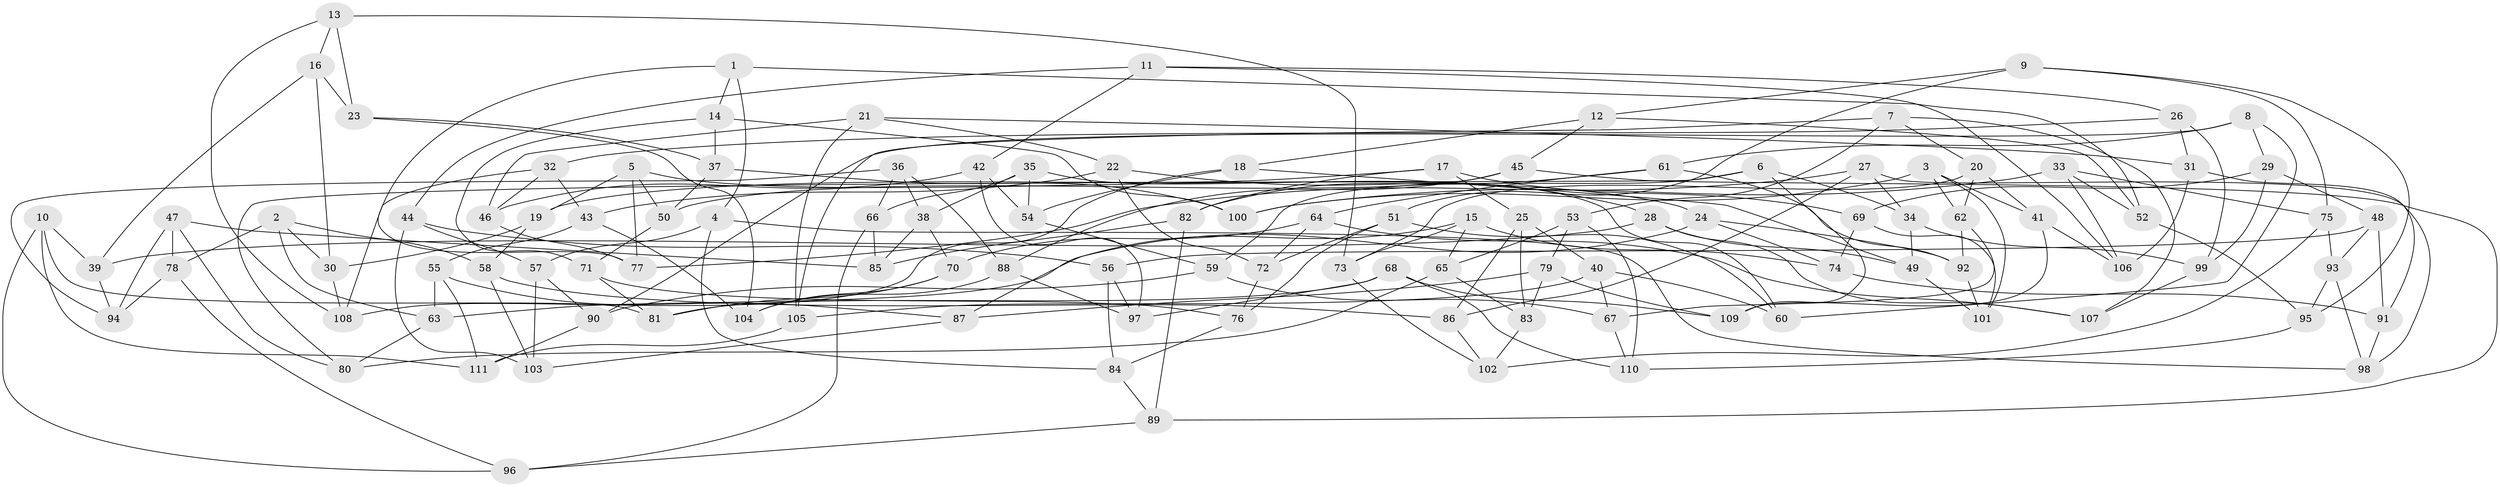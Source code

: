 // Generated by graph-tools (version 1.1) at 2025/26/03/09/25 03:26:58]
// undirected, 111 vertices, 222 edges
graph export_dot {
graph [start="1"]
  node [color=gray90,style=filled];
  1;
  2;
  3;
  4;
  5;
  6;
  7;
  8;
  9;
  10;
  11;
  12;
  13;
  14;
  15;
  16;
  17;
  18;
  19;
  20;
  21;
  22;
  23;
  24;
  25;
  26;
  27;
  28;
  29;
  30;
  31;
  32;
  33;
  34;
  35;
  36;
  37;
  38;
  39;
  40;
  41;
  42;
  43;
  44;
  45;
  46;
  47;
  48;
  49;
  50;
  51;
  52;
  53;
  54;
  55;
  56;
  57;
  58;
  59;
  60;
  61;
  62;
  63;
  64;
  65;
  66;
  67;
  68;
  69;
  70;
  71;
  72;
  73;
  74;
  75;
  76;
  77;
  78;
  79;
  80;
  81;
  82;
  83;
  84;
  85;
  86;
  87;
  88;
  89;
  90;
  91;
  92;
  93;
  94;
  95;
  96;
  97;
  98;
  99;
  100;
  101;
  102;
  103;
  104;
  105;
  106;
  107;
  108;
  109;
  110;
  111;
  1 -- 52;
  1 -- 77;
  1 -- 14;
  1 -- 4;
  2 -- 78;
  2 -- 58;
  2 -- 30;
  2 -- 63;
  3 -- 62;
  3 -- 100;
  3 -- 101;
  3 -- 41;
  4 -- 98;
  4 -- 84;
  4 -- 57;
  5 -- 50;
  5 -- 19;
  5 -- 24;
  5 -- 77;
  6 -- 109;
  6 -- 34;
  6 -- 80;
  6 -- 59;
  7 -- 107;
  7 -- 53;
  7 -- 105;
  7 -- 20;
  8 -- 60;
  8 -- 61;
  8 -- 90;
  8 -- 29;
  9 -- 75;
  9 -- 12;
  9 -- 51;
  9 -- 95;
  10 -- 39;
  10 -- 96;
  10 -- 111;
  10 -- 81;
  11 -- 26;
  11 -- 42;
  11 -- 106;
  11 -- 44;
  12 -- 52;
  12 -- 18;
  12 -- 45;
  13 -- 108;
  13 -- 16;
  13 -- 73;
  13 -- 23;
  14 -- 37;
  14 -- 100;
  14 -- 71;
  15 -- 74;
  15 -- 87;
  15 -- 65;
  15 -- 73;
  16 -- 23;
  16 -- 39;
  16 -- 30;
  17 -- 19;
  17 -- 82;
  17 -- 25;
  17 -- 69;
  18 -- 108;
  18 -- 54;
  18 -- 49;
  19 -- 30;
  19 -- 58;
  20 -- 62;
  20 -- 41;
  20 -- 73;
  21 -- 105;
  21 -- 46;
  21 -- 22;
  21 -- 31;
  22 -- 43;
  22 -- 28;
  22 -- 72;
  23 -- 37;
  23 -- 104;
  24 -- 74;
  24 -- 63;
  24 -- 92;
  25 -- 86;
  25 -- 40;
  25 -- 83;
  26 -- 99;
  26 -- 31;
  26 -- 32;
  27 -- 77;
  27 -- 98;
  27 -- 34;
  27 -- 86;
  28 -- 39;
  28 -- 49;
  28 -- 107;
  29 -- 69;
  29 -- 99;
  29 -- 48;
  30 -- 108;
  31 -- 106;
  31 -- 91;
  32 -- 46;
  32 -- 43;
  32 -- 108;
  33 -- 100;
  33 -- 106;
  33 -- 52;
  33 -- 75;
  34 -- 49;
  34 -- 99;
  35 -- 38;
  35 -- 54;
  35 -- 66;
  35 -- 60;
  36 -- 94;
  36 -- 38;
  36 -- 88;
  36 -- 66;
  37 -- 100;
  37 -- 50;
  38 -- 85;
  38 -- 70;
  39 -- 94;
  40 -- 105;
  40 -- 60;
  40 -- 67;
  41 -- 109;
  41 -- 106;
  42 -- 46;
  42 -- 54;
  42 -- 97;
  43 -- 55;
  43 -- 104;
  44 -- 57;
  44 -- 56;
  44 -- 103;
  45 -- 89;
  45 -- 88;
  45 -- 50;
  46 -- 77;
  47 -- 85;
  47 -- 80;
  47 -- 78;
  47 -- 94;
  48 -- 91;
  48 -- 93;
  48 -- 56;
  49 -- 101;
  50 -- 71;
  51 -- 76;
  51 -- 60;
  51 -- 72;
  52 -- 95;
  53 -- 79;
  53 -- 65;
  53 -- 110;
  54 -- 59;
  55 -- 63;
  55 -- 87;
  55 -- 111;
  56 -- 84;
  56 -- 97;
  57 -- 90;
  57 -- 103;
  58 -- 86;
  58 -- 103;
  59 -- 90;
  59 -- 67;
  61 -- 82;
  61 -- 64;
  61 -- 92;
  62 -- 67;
  62 -- 92;
  63 -- 80;
  64 -- 72;
  64 -- 107;
  64 -- 70;
  65 -- 83;
  65 -- 80;
  66 -- 96;
  66 -- 85;
  67 -- 110;
  68 -- 97;
  68 -- 81;
  68 -- 109;
  68 -- 110;
  69 -- 101;
  69 -- 74;
  70 -- 81;
  70 -- 104;
  71 -- 81;
  71 -- 76;
  72 -- 76;
  73 -- 102;
  74 -- 91;
  75 -- 102;
  75 -- 93;
  76 -- 84;
  78 -- 96;
  78 -- 94;
  79 -- 83;
  79 -- 109;
  79 -- 87;
  82 -- 85;
  82 -- 89;
  83 -- 102;
  84 -- 89;
  86 -- 102;
  87 -- 103;
  88 -- 97;
  88 -- 104;
  89 -- 96;
  90 -- 111;
  91 -- 98;
  92 -- 101;
  93 -- 98;
  93 -- 95;
  95 -- 110;
  99 -- 107;
  105 -- 111;
}
